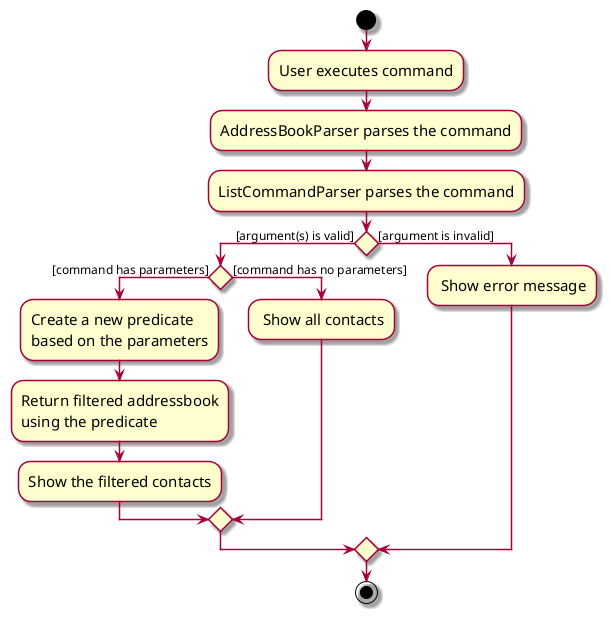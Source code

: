 @startuml
skin rose
skinparam ActivityFontSize 15
skinparam ArrowFontSize 12

start
:User executes command;
:AddressBookParser parses the command;
:ListCommandParser parses the command;

'Since the beta syntax does not support placing the condition outside the
'diamond we place it as the true branch instead.

if () then ([argument(s) is valid])
    if () then ([command has parameters])
        :Create a new predicate
        based on the parameters;
        :Return filtered addressbook
        using the predicate;
        :Show the filtered contacts;
    else ([command has no parameters])
        : Show all contacts;
    endif
else ([argument is invalid])
    : Show error message;
endif
stop
@enduml
